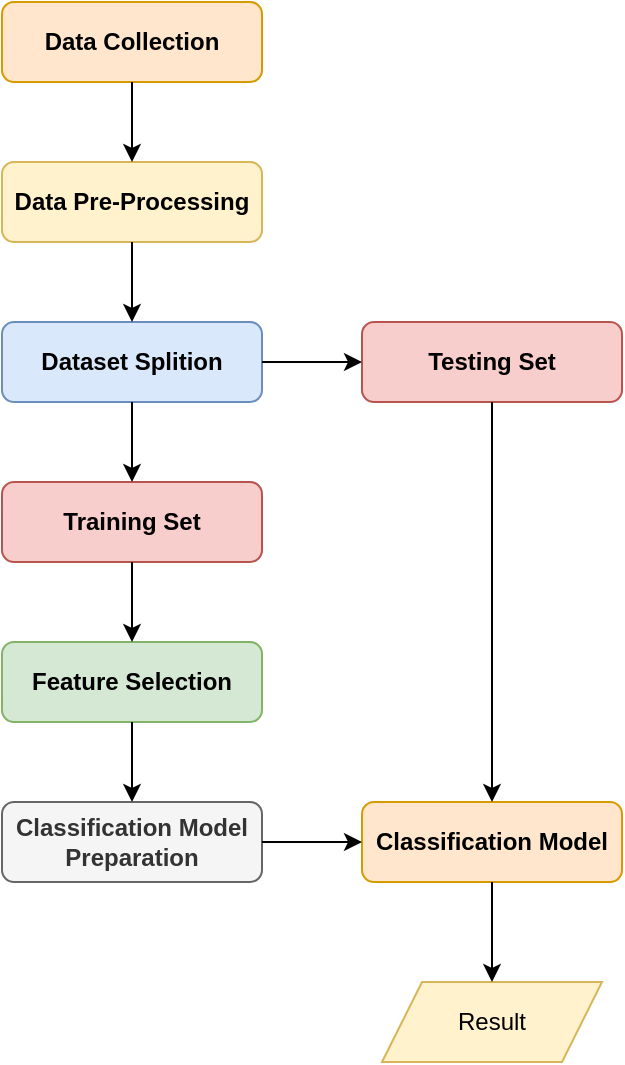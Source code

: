 <mxfile version="15.6.8" type="device"><diagram id="A1WEo-0qw68w4mgVein8" name="Page-1"><mxGraphModel dx="868" dy="482" grid="1" gridSize="10" guides="1" tooltips="1" connect="1" arrows="1" fold="1" page="1" pageScale="1" pageWidth="850" pageHeight="1100" math="0" shadow="0"><root><mxCell id="0"/><mxCell id="1" parent="0"/><mxCell id="JmUy0gAkDXipqFtwspWF-1" value="&lt;b&gt;Data Collection&lt;/b&gt;" style="rounded=1;whiteSpace=wrap;html=1;fillColor=#ffe6cc;strokeColor=#d79b00;" vertex="1" parent="1"><mxGeometry x="320" y="80" width="130" height="40" as="geometry"/></mxCell><mxCell id="JmUy0gAkDXipqFtwspWF-3" value="&lt;b&gt;Data Pre-Processing&lt;/b&gt;" style="rounded=1;whiteSpace=wrap;html=1;fillColor=#fff2cc;strokeColor=#d6b656;" vertex="1" parent="1"><mxGeometry x="320" y="160" width="130" height="40" as="geometry"/></mxCell><mxCell id="JmUy0gAkDXipqFtwspWF-4" value="&lt;b&gt;Dataset Splition&lt;/b&gt;" style="rounded=1;whiteSpace=wrap;html=1;fillColor=#dae8fc;strokeColor=#6c8ebf;" vertex="1" parent="1"><mxGeometry x="320" y="240" width="130" height="40" as="geometry"/></mxCell><mxCell id="JmUy0gAkDXipqFtwspWF-5" value="&lt;b&gt;Training Set&lt;/b&gt;" style="rounded=1;whiteSpace=wrap;html=1;fillColor=#f8cecc;strokeColor=#b85450;" vertex="1" parent="1"><mxGeometry x="320" y="320" width="130" height="40" as="geometry"/></mxCell><mxCell id="JmUy0gAkDXipqFtwspWF-6" value="&lt;b&gt;Testing Set&lt;/b&gt;" style="rounded=1;whiteSpace=wrap;html=1;fillColor=#f8cecc;strokeColor=#b85450;" vertex="1" parent="1"><mxGeometry x="500" y="240" width="130" height="40" as="geometry"/></mxCell><mxCell id="JmUy0gAkDXipqFtwspWF-7" value="&lt;b&gt;Feature Selection&lt;/b&gt;" style="rounded=1;whiteSpace=wrap;html=1;fillColor=#d5e8d4;strokeColor=#82b366;" vertex="1" parent="1"><mxGeometry x="320" y="400" width="130" height="40" as="geometry"/></mxCell><mxCell id="JmUy0gAkDXipqFtwspWF-8" value="&lt;b&gt;Classification Model Preparation&lt;/b&gt;" style="rounded=1;whiteSpace=wrap;html=1;fillColor=#f5f5f5;strokeColor=#666666;fontColor=#333333;" vertex="1" parent="1"><mxGeometry x="320" y="480" width="130" height="40" as="geometry"/></mxCell><mxCell id="JmUy0gAkDXipqFtwspWF-9" value="&lt;b&gt;Classification Model&lt;/b&gt;" style="rounded=1;whiteSpace=wrap;html=1;fillColor=#ffe6cc;strokeColor=#d79b00;" vertex="1" parent="1"><mxGeometry x="500" y="480" width="130" height="40" as="geometry"/></mxCell><mxCell id="JmUy0gAkDXipqFtwspWF-10" value="Result" style="shape=parallelogram;perimeter=parallelogramPerimeter;whiteSpace=wrap;html=1;fixedSize=1;fillColor=#fff2cc;strokeColor=#d6b656;" vertex="1" parent="1"><mxGeometry x="510" y="570" width="110" height="40" as="geometry"/></mxCell><mxCell id="JmUy0gAkDXipqFtwspWF-11" value="" style="endArrow=classic;html=1;rounded=0;exitX=0.5;exitY=1;exitDx=0;exitDy=0;" edge="1" parent="1" source="JmUy0gAkDXipqFtwspWF-1" target="JmUy0gAkDXipqFtwspWF-3"><mxGeometry width="50" height="50" relative="1" as="geometry"><mxPoint x="400" y="360" as="sourcePoint"/><mxPoint x="450" y="310" as="targetPoint"/></mxGeometry></mxCell><mxCell id="JmUy0gAkDXipqFtwspWF-12" value="" style="endArrow=classic;html=1;rounded=0;exitX=0.5;exitY=1;exitDx=0;exitDy=0;" edge="1" parent="1" source="JmUy0gAkDXipqFtwspWF-3" target="JmUy0gAkDXipqFtwspWF-4"><mxGeometry width="50" height="50" relative="1" as="geometry"><mxPoint x="400" y="360" as="sourcePoint"/><mxPoint x="450" y="310" as="targetPoint"/></mxGeometry></mxCell><mxCell id="JmUy0gAkDXipqFtwspWF-13" value="" style="endArrow=classic;html=1;rounded=0;exitX=0.5;exitY=1;exitDx=0;exitDy=0;entryX=0.5;entryY=0;entryDx=0;entryDy=0;" edge="1" parent="1" source="JmUy0gAkDXipqFtwspWF-4" target="JmUy0gAkDXipqFtwspWF-5"><mxGeometry width="50" height="50" relative="1" as="geometry"><mxPoint x="400" y="360" as="sourcePoint"/><mxPoint x="450" y="310" as="targetPoint"/></mxGeometry></mxCell><mxCell id="JmUy0gAkDXipqFtwspWF-14" value="" style="endArrow=classic;html=1;rounded=0;exitX=0.5;exitY=1;exitDx=0;exitDy=0;entryX=0.5;entryY=0;entryDx=0;entryDy=0;" edge="1" parent="1" source="JmUy0gAkDXipqFtwspWF-5" target="JmUy0gAkDXipqFtwspWF-7"><mxGeometry width="50" height="50" relative="1" as="geometry"><mxPoint x="400" y="360" as="sourcePoint"/><mxPoint x="450" y="310" as="targetPoint"/></mxGeometry></mxCell><mxCell id="JmUy0gAkDXipqFtwspWF-15" value="" style="endArrow=classic;html=1;rounded=0;exitX=0.5;exitY=1;exitDx=0;exitDy=0;entryX=0.5;entryY=0;entryDx=0;entryDy=0;" edge="1" parent="1" source="JmUy0gAkDXipqFtwspWF-7" target="JmUy0gAkDXipqFtwspWF-8"><mxGeometry width="50" height="50" relative="1" as="geometry"><mxPoint x="400" y="360" as="sourcePoint"/><mxPoint x="450" y="310" as="targetPoint"/></mxGeometry></mxCell><mxCell id="JmUy0gAkDXipqFtwspWF-16" value="" style="endArrow=classic;html=1;rounded=0;exitX=1;exitY=0.5;exitDx=0;exitDy=0;entryX=0;entryY=0.5;entryDx=0;entryDy=0;" edge="1" parent="1" source="JmUy0gAkDXipqFtwspWF-8" target="JmUy0gAkDXipqFtwspWF-9"><mxGeometry width="50" height="50" relative="1" as="geometry"><mxPoint x="400" y="360" as="sourcePoint"/><mxPoint x="450" y="310" as="targetPoint"/></mxGeometry></mxCell><mxCell id="JmUy0gAkDXipqFtwspWF-17" value="" style="endArrow=classic;html=1;rounded=0;exitX=1;exitY=0.5;exitDx=0;exitDy=0;entryX=0;entryY=0.5;entryDx=0;entryDy=0;" edge="1" parent="1" source="JmUy0gAkDXipqFtwspWF-4" target="JmUy0gAkDXipqFtwspWF-6"><mxGeometry width="50" height="50" relative="1" as="geometry"><mxPoint x="400" y="360" as="sourcePoint"/><mxPoint x="450" y="310" as="targetPoint"/></mxGeometry></mxCell><mxCell id="JmUy0gAkDXipqFtwspWF-18" value="" style="endArrow=classic;html=1;rounded=0;exitX=0.5;exitY=1;exitDx=0;exitDy=0;entryX=0.5;entryY=0;entryDx=0;entryDy=0;" edge="1" parent="1" source="JmUy0gAkDXipqFtwspWF-6" target="JmUy0gAkDXipqFtwspWF-9"><mxGeometry width="50" height="50" relative="1" as="geometry"><mxPoint x="400" y="360" as="sourcePoint"/><mxPoint x="450" y="310" as="targetPoint"/></mxGeometry></mxCell><mxCell id="JmUy0gAkDXipqFtwspWF-19" value="" style="endArrow=classic;html=1;rounded=0;exitX=0.5;exitY=1;exitDx=0;exitDy=0;entryX=0.5;entryY=0;entryDx=0;entryDy=0;" edge="1" parent="1" source="JmUy0gAkDXipqFtwspWF-9" target="JmUy0gAkDXipqFtwspWF-10"><mxGeometry width="50" height="50" relative="1" as="geometry"><mxPoint x="400" y="360" as="sourcePoint"/><mxPoint x="450" y="310" as="targetPoint"/></mxGeometry></mxCell></root></mxGraphModel></diagram></mxfile>